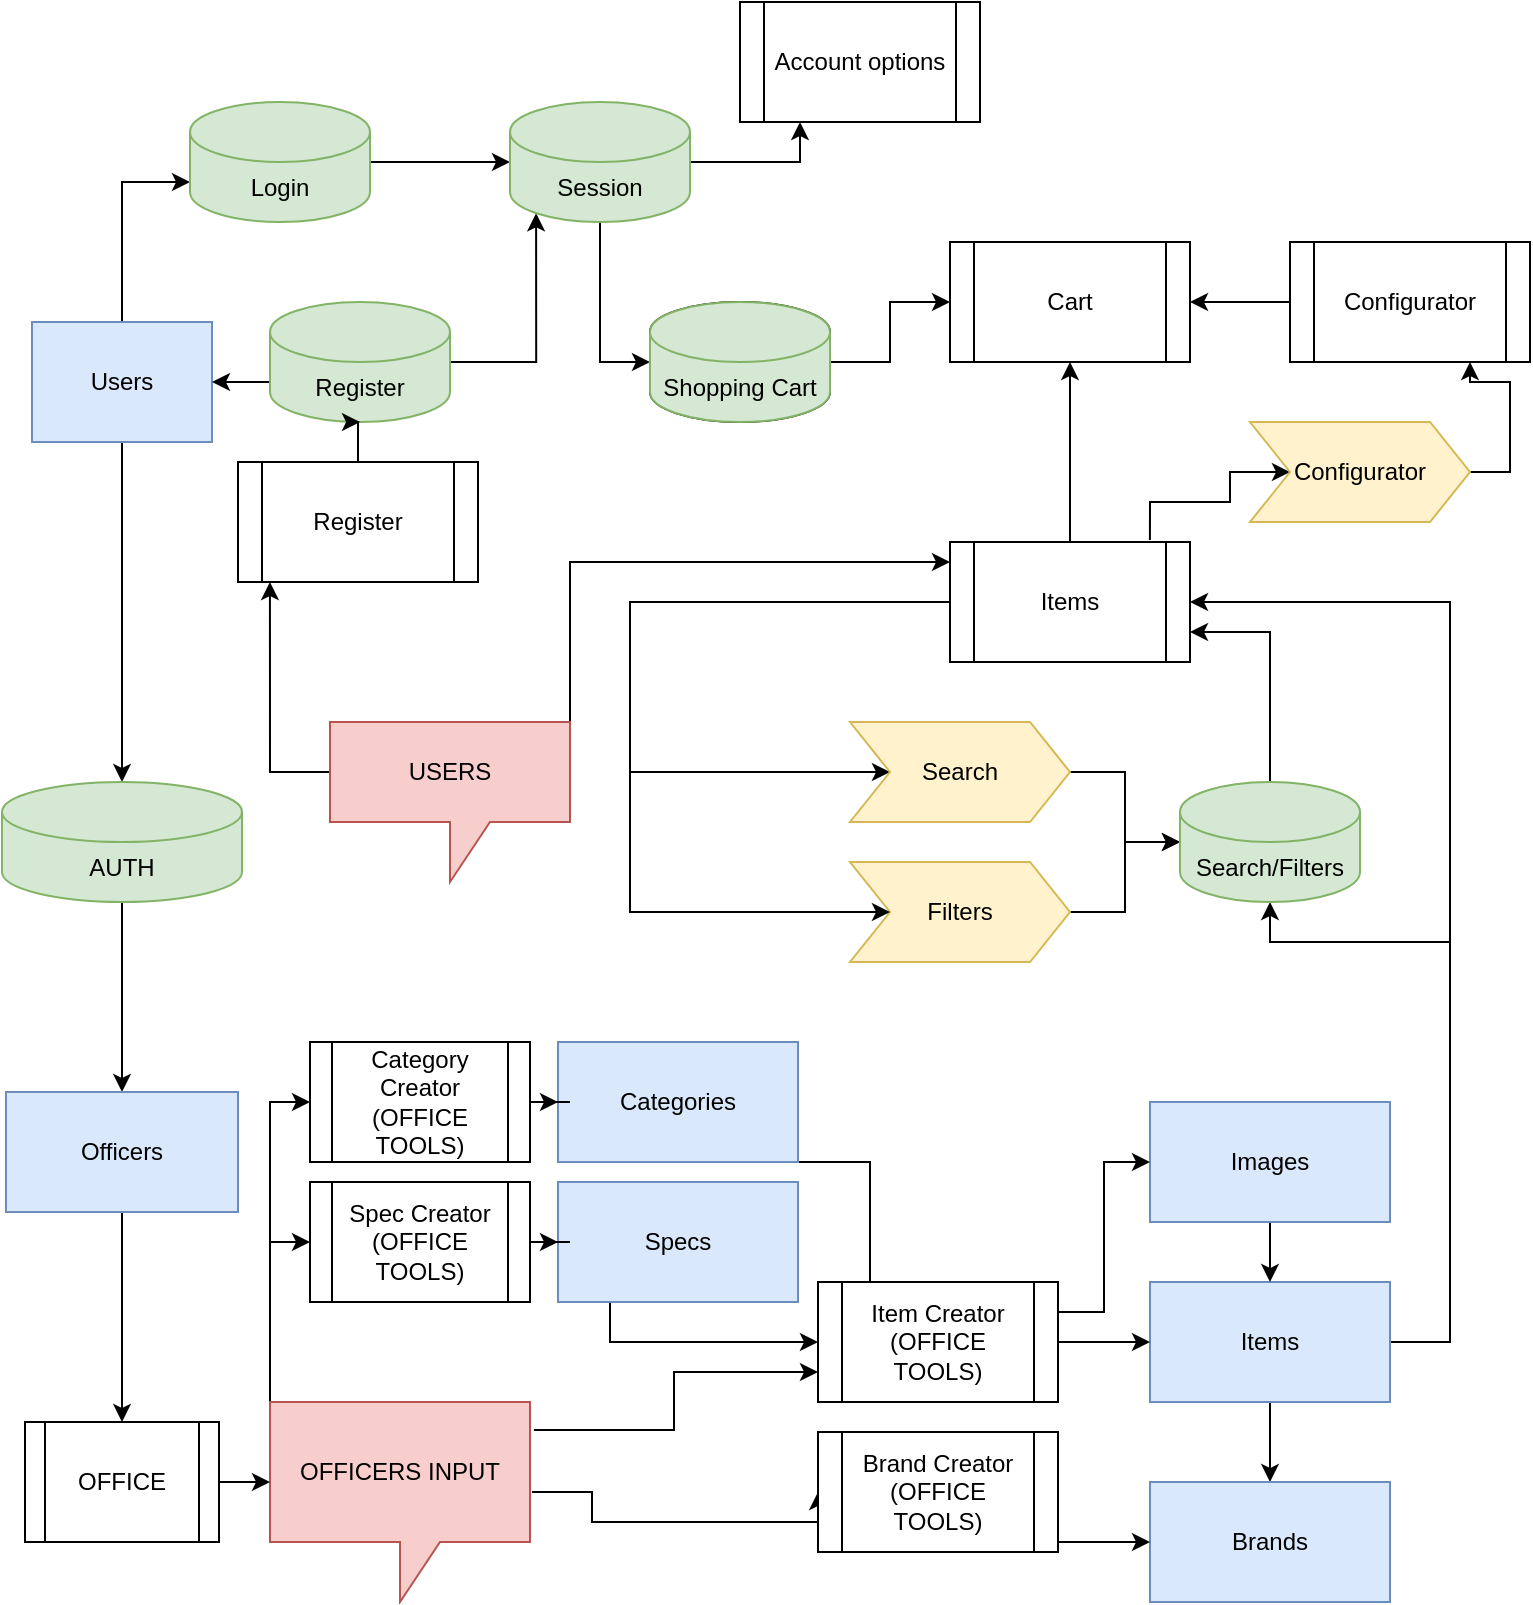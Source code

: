 <mxfile version="20.3.7" type="device"><diagram id="h9t5xnv7oRnYtRqAFdPb" name="Page-1"><mxGraphModel dx="1673" dy="887" grid="1" gridSize="10" guides="1" tooltips="1" connect="1" arrows="1" fold="1" page="1" pageScale="1" pageWidth="827" pageHeight="1169" math="0" shadow="0"><root><mxCell id="0"/><mxCell id="1" parent="0"/><mxCell id="2F3yo_WSax6cHOJtVQY3-4" style="edgeStyle=orthogonalEdgeStyle;rounded=0;orthogonalLoop=1;jettySize=auto;html=1;entryX=0.5;entryY=0;entryDx=0;entryDy=0;exitX=0.5;exitY=1;exitDx=0;exitDy=0;startArrow=none;" edge="1" parent="1" source="2F3yo_WSax6cHOJtVQY3-38" target="2F3yo_WSax6cHOJtVQY3-2"><mxGeometry relative="1" as="geometry"/></mxCell><mxCell id="2F3yo_WSax6cHOJtVQY3-101" style="edgeStyle=orthogonalEdgeStyle;rounded=0;orthogonalLoop=1;jettySize=auto;html=1;entryX=0.5;entryY=0;entryDx=0;entryDy=0;entryPerimeter=0;" edge="1" parent="1" source="2F3yo_WSax6cHOJtVQY3-1" target="2F3yo_WSax6cHOJtVQY3-38"><mxGeometry relative="1" as="geometry"/></mxCell><mxCell id="2F3yo_WSax6cHOJtVQY3-105" style="edgeStyle=orthogonalEdgeStyle;rounded=0;orthogonalLoop=1;jettySize=auto;html=1;" edge="1" parent="1" source="2F3yo_WSax6cHOJtVQY3-1" target="2F3yo_WSax6cHOJtVQY3-90"><mxGeometry relative="1" as="geometry"><Array as="points"><mxPoint x="66" y="100"/></Array></mxGeometry></mxCell><mxCell id="2F3yo_WSax6cHOJtVQY3-1" value="Users" style="rounded=0;whiteSpace=wrap;html=1;fillColor=#dae8fc;strokeColor=#6c8ebf;" vertex="1" parent="1"><mxGeometry x="21" y="170" width="90" height="60" as="geometry"/></mxCell><mxCell id="2F3yo_WSax6cHOJtVQY3-102" style="edgeStyle=orthogonalEdgeStyle;rounded=0;orthogonalLoop=1;jettySize=auto;html=1;entryX=0.5;entryY=0;entryDx=0;entryDy=0;" edge="1" parent="1" source="2F3yo_WSax6cHOJtVQY3-2" target="2F3yo_WSax6cHOJtVQY3-34"><mxGeometry relative="1" as="geometry"/></mxCell><mxCell id="2F3yo_WSax6cHOJtVQY3-2" value="Officers" style="rounded=0;whiteSpace=wrap;html=1;fillColor=#dae8fc;strokeColor=#6c8ebf;" vertex="1" parent="1"><mxGeometry x="8" y="555" width="116" height="60" as="geometry"/></mxCell><mxCell id="2F3yo_WSax6cHOJtVQY3-69" style="edgeStyle=orthogonalEdgeStyle;rounded=0;orthogonalLoop=1;jettySize=auto;html=1;entryX=0.5;entryY=0;entryDx=0;entryDy=0;" edge="1" parent="1" source="2F3yo_WSax6cHOJtVQY3-5" target="2F3yo_WSax6cHOJtVQY3-8"><mxGeometry relative="1" as="geometry"/></mxCell><mxCell id="2F3yo_WSax6cHOJtVQY3-70" style="edgeStyle=orthogonalEdgeStyle;rounded=0;orthogonalLoop=1;jettySize=auto;html=1;entryX=1;entryY=0.5;entryDx=0;entryDy=0;exitX=1;exitY=0.5;exitDx=0;exitDy=0;" edge="1" parent="1" source="2F3yo_WSax6cHOJtVQY3-5" target="2F3yo_WSax6cHOJtVQY3-62"><mxGeometry relative="1" as="geometry"><Array as="points"><mxPoint x="730" y="680"/><mxPoint x="730" y="310"/></Array></mxGeometry></mxCell><mxCell id="2F3yo_WSax6cHOJtVQY3-116" style="edgeStyle=orthogonalEdgeStyle;rounded=0;orthogonalLoop=1;jettySize=auto;html=1;entryX=0.5;entryY=1;entryDx=0;entryDy=0;entryPerimeter=0;" edge="1" parent="1" source="2F3yo_WSax6cHOJtVQY3-5" target="2F3yo_WSax6cHOJtVQY3-82"><mxGeometry relative="1" as="geometry"><mxPoint x="720" y="480" as="targetPoint"/><Array as="points"><mxPoint x="730" y="680"/><mxPoint x="730" y="480"/><mxPoint x="640" y="480"/></Array></mxGeometry></mxCell><mxCell id="2F3yo_WSax6cHOJtVQY3-5" value="Items" style="rounded=0;whiteSpace=wrap;html=1;fillColor=#dae8fc;strokeColor=#6c8ebf;" vertex="1" parent="1"><mxGeometry x="580" y="650" width="120" height="60" as="geometry"/></mxCell><mxCell id="2F3yo_WSax6cHOJtVQY3-68" style="edgeStyle=orthogonalEdgeStyle;rounded=0;orthogonalLoop=1;jettySize=auto;html=1;entryX=0.5;entryY=0;entryDx=0;entryDy=0;" edge="1" parent="1" source="2F3yo_WSax6cHOJtVQY3-6" target="2F3yo_WSax6cHOJtVQY3-5"><mxGeometry relative="1" as="geometry"/></mxCell><mxCell id="2F3yo_WSax6cHOJtVQY3-6" value="Images" style="rounded=0;whiteSpace=wrap;html=1;fillColor=#dae8fc;strokeColor=#6c8ebf;" vertex="1" parent="1"><mxGeometry x="580" y="560" width="120" height="60" as="geometry"/></mxCell><mxCell id="2F3yo_WSax6cHOJtVQY3-8" value="Brands" style="rounded=0;whiteSpace=wrap;html=1;fillColor=#dae8fc;strokeColor=#6c8ebf;" vertex="1" parent="1"><mxGeometry x="580" y="750" width="120" height="60" as="geometry"/></mxCell><mxCell id="2F3yo_WSax6cHOJtVQY3-21" style="edgeStyle=orthogonalEdgeStyle;rounded=0;orthogonalLoop=1;jettySize=auto;html=1;entryX=0;entryY=0.25;entryDx=0;entryDy=0;exitX=1;exitY=1;exitDx=0;exitDy=0;" edge="1" parent="1" source="2F3yo_WSax6cHOJtVQY3-10" target="2F3yo_WSax6cHOJtVQY3-16"><mxGeometry relative="1" as="geometry"><Array as="points"><mxPoint x="440" y="590"/><mxPoint x="440" y="665"/></Array></mxGeometry></mxCell><mxCell id="2F3yo_WSax6cHOJtVQY3-10" value="Categories" style="rounded=0;whiteSpace=wrap;html=1;fillColor=#dae8fc;strokeColor=#6c8ebf;" vertex="1" parent="1"><mxGeometry x="284" y="530" width="120" height="60" as="geometry"/></mxCell><mxCell id="2F3yo_WSax6cHOJtVQY3-20" style="edgeStyle=orthogonalEdgeStyle;rounded=0;orthogonalLoop=1;jettySize=auto;html=1;entryX=0;entryY=0.5;entryDx=0;entryDy=0;" edge="1" parent="1" source="2F3yo_WSax6cHOJtVQY3-11" target="2F3yo_WSax6cHOJtVQY3-16"><mxGeometry relative="1" as="geometry"><Array as="points"><mxPoint x="310" y="680"/></Array></mxGeometry></mxCell><mxCell id="2F3yo_WSax6cHOJtVQY3-11" value="Specs" style="rounded=0;whiteSpace=wrap;html=1;fillColor=#dae8fc;strokeColor=#6c8ebf;" vertex="1" parent="1"><mxGeometry x="284" y="600" width="120" height="60" as="geometry"/></mxCell><mxCell id="2F3yo_WSax6cHOJtVQY3-15" style="edgeStyle=orthogonalEdgeStyle;rounded=0;orthogonalLoop=1;jettySize=auto;html=1;exitX=0.5;exitY=1;exitDx=0;exitDy=0;" edge="1" parent="1" source="2F3yo_WSax6cHOJtVQY3-10" target="2F3yo_WSax6cHOJtVQY3-10"><mxGeometry relative="1" as="geometry"/></mxCell><mxCell id="2F3yo_WSax6cHOJtVQY3-19" style="edgeStyle=orthogonalEdgeStyle;rounded=0;orthogonalLoop=1;jettySize=auto;html=1;entryX=0;entryY=0.5;entryDx=0;entryDy=0;" edge="1" parent="1" source="2F3yo_WSax6cHOJtVQY3-16" target="2F3yo_WSax6cHOJtVQY3-5"><mxGeometry relative="1" as="geometry"/></mxCell><mxCell id="2F3yo_WSax6cHOJtVQY3-23" style="edgeStyle=orthogonalEdgeStyle;rounded=0;orthogonalLoop=1;jettySize=auto;html=1;exitX=1;exitY=0.25;exitDx=0;exitDy=0;entryX=0;entryY=0.5;entryDx=0;entryDy=0;" edge="1" parent="1" source="2F3yo_WSax6cHOJtVQY3-16" target="2F3yo_WSax6cHOJtVQY3-6"><mxGeometry relative="1" as="geometry"/></mxCell><mxCell id="2F3yo_WSax6cHOJtVQY3-16" value="Item Creator&lt;br&gt;(OFFICE TOOLS)" style="shape=process;whiteSpace=wrap;html=1;backgroundOutline=1;fontFamily=Helvetica;fontSize=12;fontColor=default;align=center;strokeColor=default;fillColor=default;" vertex="1" parent="1"><mxGeometry x="414" y="650" width="120" height="60" as="geometry"/></mxCell><mxCell id="2F3yo_WSax6cHOJtVQY3-22" style="edgeStyle=orthogonalEdgeStyle;rounded=0;orthogonalLoop=1;jettySize=auto;html=1;entryX=0;entryY=0.75;entryDx=0;entryDy=0;exitX=1.015;exitY=0.14;exitDx=0;exitDy=0;exitPerimeter=0;" edge="1" parent="1" source="2F3yo_WSax6cHOJtVQY3-17" target="2F3yo_WSax6cHOJtVQY3-16"><mxGeometry relative="1" as="geometry"/></mxCell><mxCell id="2F3yo_WSax6cHOJtVQY3-26" style="edgeStyle=orthogonalEdgeStyle;rounded=0;orthogonalLoop=1;jettySize=auto;html=1;exitX=1.008;exitY=0.45;exitDx=0;exitDy=0;entryX=0;entryY=0.5;entryDx=0;entryDy=0;exitPerimeter=0;" edge="1" parent="1" source="2F3yo_WSax6cHOJtVQY3-17" target="2F3yo_WSax6cHOJtVQY3-25"><mxGeometry relative="1" as="geometry"><Array as="points"><mxPoint x="301" y="755"/><mxPoint x="301" y="770"/></Array></mxGeometry></mxCell><mxCell id="2F3yo_WSax6cHOJtVQY3-32" style="edgeStyle=orthogonalEdgeStyle;rounded=0;orthogonalLoop=1;jettySize=auto;html=1;exitX=0;exitY=0;exitDx=0;exitDy=0;entryX=0;entryY=0.5;entryDx=0;entryDy=0;" edge="1" parent="1" source="2F3yo_WSax6cHOJtVQY3-17" target="2F3yo_WSax6cHOJtVQY3-29"><mxGeometry relative="1" as="geometry"/></mxCell><mxCell id="2F3yo_WSax6cHOJtVQY3-33" style="edgeStyle=orthogonalEdgeStyle;rounded=0;orthogonalLoop=1;jettySize=auto;html=1;entryX=0;entryY=0.5;entryDx=0;entryDy=0;" edge="1" parent="1" source="2F3yo_WSax6cHOJtVQY3-17" target="2F3yo_WSax6cHOJtVQY3-28"><mxGeometry relative="1" as="geometry"><Array as="points"><mxPoint x="140" y="560"/></Array></mxGeometry></mxCell><mxCell id="2F3yo_WSax6cHOJtVQY3-17" value="OFFICERS INPUT" style="shape=callout;whiteSpace=wrap;html=1;perimeter=calloutPerimeter;fontFamily=Helvetica;fontSize=12;align=center;strokeColor=#b85450;fillColor=#f8cecc;" vertex="1" parent="1"><mxGeometry x="140" y="710" width="130" height="100" as="geometry"/></mxCell><mxCell id="2F3yo_WSax6cHOJtVQY3-27" style="edgeStyle=orthogonalEdgeStyle;rounded=0;orthogonalLoop=1;jettySize=auto;html=1;exitX=1;exitY=0.5;exitDx=0;exitDy=0;" edge="1" parent="1" source="2F3yo_WSax6cHOJtVQY3-25" target="2F3yo_WSax6cHOJtVQY3-8"><mxGeometry relative="1" as="geometry"><Array as="points"><mxPoint x="591" y="780"/></Array></mxGeometry></mxCell><mxCell id="2F3yo_WSax6cHOJtVQY3-25" value="Brand Creator&lt;br&gt;(OFFICE TOOLS)" style="shape=process;whiteSpace=wrap;html=1;backgroundOutline=1;fontFamily=Helvetica;fontSize=12;fontColor=default;align=center;strokeColor=default;fillColor=default;" vertex="1" parent="1"><mxGeometry x="414" y="725" width="120" height="60" as="geometry"/></mxCell><mxCell id="2F3yo_WSax6cHOJtVQY3-31" style="edgeStyle=orthogonalEdgeStyle;rounded=0;orthogonalLoop=1;jettySize=auto;html=1;" edge="1" parent="1" source="2F3yo_WSax6cHOJtVQY3-28" target="2F3yo_WSax6cHOJtVQY3-10"><mxGeometry relative="1" as="geometry"/></mxCell><mxCell id="2F3yo_WSax6cHOJtVQY3-28" value="Category Creator&lt;br&gt;(OFFICE TOOLS)" style="shape=process;whiteSpace=wrap;html=1;backgroundOutline=1;fontFamily=Helvetica;fontSize=12;fontColor=default;align=center;strokeColor=default;fillColor=default;" vertex="1" parent="1"><mxGeometry x="160" y="530" width="110" height="60" as="geometry"/></mxCell><mxCell id="2F3yo_WSax6cHOJtVQY3-30" style="edgeStyle=orthogonalEdgeStyle;rounded=0;orthogonalLoop=1;jettySize=auto;html=1;" edge="1" parent="1" source="2F3yo_WSax6cHOJtVQY3-29" target="2F3yo_WSax6cHOJtVQY3-11"><mxGeometry relative="1" as="geometry"/></mxCell><mxCell id="2F3yo_WSax6cHOJtVQY3-29" value="Spec Creator&lt;br&gt;(OFFICE TOOLS)" style="shape=process;whiteSpace=wrap;html=1;backgroundOutline=1;fontFamily=Helvetica;fontSize=12;fontColor=default;align=center;strokeColor=default;fillColor=default;" vertex="1" parent="1"><mxGeometry x="160" y="600" width="110" height="60" as="geometry"/></mxCell><mxCell id="2F3yo_WSax6cHOJtVQY3-109" style="edgeStyle=orthogonalEdgeStyle;rounded=0;orthogonalLoop=1;jettySize=auto;html=1;" edge="1" parent="1" source="2F3yo_WSax6cHOJtVQY3-34" target="2F3yo_WSax6cHOJtVQY3-17"><mxGeometry relative="1" as="geometry"><mxPoint x="140" y="750" as="targetPoint"/><Array as="points"><mxPoint x="160" y="750"/><mxPoint x="160" y="750"/></Array></mxGeometry></mxCell><mxCell id="2F3yo_WSax6cHOJtVQY3-34" value="OFFICE" style="shape=process;whiteSpace=wrap;html=1;backgroundOutline=1;fontFamily=Helvetica;fontSize=12;fontColor=default;align=center;strokeColor=default;fillColor=default;" vertex="1" parent="1"><mxGeometry x="17.5" y="720" width="97" height="60" as="geometry"/></mxCell><mxCell id="2F3yo_WSax6cHOJtVQY3-52" value="Account options&lt;br&gt;" style="shape=process;whiteSpace=wrap;html=1;backgroundOutline=1;fontFamily=Helvetica;fontSize=12;fontColor=default;align=center;strokeColor=default;fillColor=default;" vertex="1" parent="1"><mxGeometry x="375" y="10" width="120" height="60" as="geometry"/></mxCell><mxCell id="2F3yo_WSax6cHOJtVQY3-59" style="edgeStyle=orthogonalEdgeStyle;rounded=0;orthogonalLoop=1;jettySize=auto;html=1;entryX=0;entryY=0.5;entryDx=0;entryDy=0;" edge="1" parent="1" source="2F3yo_WSax6cHOJtVQY3-56" target="2F3yo_WSax6cHOJtVQY3-57"><mxGeometry relative="1" as="geometry"/></mxCell><mxCell id="2F3yo_WSax6cHOJtVQY3-56" value="Shopping Cart" style="shape=cylinder3;whiteSpace=wrap;html=1;boundedLbl=1;backgroundOutline=1;size=15;fontFamily=Helvetica;fontSize=12;fontColor=default;align=center;strokeColor=default;fillColor=default;" vertex="1" parent="1"><mxGeometry x="330" y="160" width="90" height="60" as="geometry"/></mxCell><mxCell id="2F3yo_WSax6cHOJtVQY3-57" value="Cart" style="shape=process;whiteSpace=wrap;html=1;backgroundOutline=1;fontFamily=Helvetica;fontSize=12;fontColor=default;align=center;strokeColor=default;fillColor=default;" vertex="1" parent="1"><mxGeometry x="480" y="130" width="120" height="60" as="geometry"/></mxCell><mxCell id="2F3yo_WSax6cHOJtVQY3-67" style="edgeStyle=orthogonalEdgeStyle;rounded=0;orthogonalLoop=1;jettySize=auto;html=1;entryX=0.5;entryY=1;entryDx=0;entryDy=0;" edge="1" parent="1" source="2F3yo_WSax6cHOJtVQY3-62" target="2F3yo_WSax6cHOJtVQY3-57"><mxGeometry relative="1" as="geometry"/></mxCell><mxCell id="2F3yo_WSax6cHOJtVQY3-78" style="edgeStyle=orthogonalEdgeStyle;rounded=0;orthogonalLoop=1;jettySize=auto;html=1;entryX=0;entryY=0.5;entryDx=0;entryDy=0;" edge="1" parent="1" source="2F3yo_WSax6cHOJtVQY3-62" target="2F3yo_WSax6cHOJtVQY3-74"><mxGeometry relative="1" as="geometry"><mxPoint x="320" y="400" as="targetPoint"/><Array as="points"><mxPoint x="320" y="310"/><mxPoint x="320" y="395"/></Array></mxGeometry></mxCell><mxCell id="2F3yo_WSax6cHOJtVQY3-117" style="edgeStyle=orthogonalEdgeStyle;rounded=0;orthogonalLoop=1;jettySize=auto;html=1;entryX=0;entryY=0.5;entryDx=0;entryDy=0;exitX=0.833;exitY=-0.017;exitDx=0;exitDy=0;exitPerimeter=0;" edge="1" parent="1" source="2F3yo_WSax6cHOJtVQY3-62" target="2F3yo_WSax6cHOJtVQY3-87"><mxGeometry relative="1" as="geometry"><Array as="points"><mxPoint x="580" y="260"/><mxPoint x="620" y="260"/><mxPoint x="620" y="245"/></Array></mxGeometry></mxCell><mxCell id="2F3yo_WSax6cHOJtVQY3-62" value="Items" style="shape=process;whiteSpace=wrap;html=1;backgroundOutline=1;fontFamily=Helvetica;fontSize=12;fontColor=default;align=center;strokeColor=default;fillColor=default;" vertex="1" parent="1"><mxGeometry x="480" y="280" width="120" height="60" as="geometry"/></mxCell><mxCell id="2F3yo_WSax6cHOJtVQY3-65" style="edgeStyle=orthogonalEdgeStyle;rounded=0;orthogonalLoop=1;jettySize=auto;html=1;exitX=1;exitY=0;exitDx=0;exitDy=0;exitPerimeter=0;" edge="1" parent="1" source="2F3yo_WSax6cHOJtVQY3-63" target="2F3yo_WSax6cHOJtVQY3-62"><mxGeometry relative="1" as="geometry"><Array as="points"><mxPoint x="290" y="290"/></Array></mxGeometry></mxCell><mxCell id="2F3yo_WSax6cHOJtVQY3-121" style="edgeStyle=orthogonalEdgeStyle;rounded=0;orthogonalLoop=1;jettySize=auto;html=1;entryX=0.133;entryY=1;entryDx=0;entryDy=0;entryPerimeter=0;exitX=0;exitY=0;exitDx=0;exitDy=25;exitPerimeter=0;" edge="1" parent="1" source="2F3yo_WSax6cHOJtVQY3-63" target="2F3yo_WSax6cHOJtVQY3-120"><mxGeometry relative="1" as="geometry"><Array as="points"><mxPoint x="140" y="395"/></Array></mxGeometry></mxCell><mxCell id="2F3yo_WSax6cHOJtVQY3-63" value="USERS" style="shape=callout;whiteSpace=wrap;html=1;perimeter=calloutPerimeter;fillColor=#f8cecc;strokeColor=#b85450;" vertex="1" parent="1"><mxGeometry x="170" y="370" width="120" height="80" as="geometry"/></mxCell><mxCell id="2F3yo_WSax6cHOJtVQY3-83" style="edgeStyle=orthogonalEdgeStyle;rounded=0;orthogonalLoop=1;jettySize=auto;html=1;" edge="1" parent="1" source="2F3yo_WSax6cHOJtVQY3-74" target="2F3yo_WSax6cHOJtVQY3-82"><mxGeometry relative="1" as="geometry"/></mxCell><mxCell id="2F3yo_WSax6cHOJtVQY3-74" value="Search" style="shape=step;perimeter=stepPerimeter;whiteSpace=wrap;html=1;fixedSize=1;fillColor=#fff2cc;strokeColor=#d6b656;" vertex="1" parent="1"><mxGeometry x="430" y="370" width="110" height="50" as="geometry"/></mxCell><mxCell id="2F3yo_WSax6cHOJtVQY3-84" style="edgeStyle=orthogonalEdgeStyle;rounded=0;orthogonalLoop=1;jettySize=auto;html=1;" edge="1" parent="1" source="2F3yo_WSax6cHOJtVQY3-76" target="2F3yo_WSax6cHOJtVQY3-82"><mxGeometry relative="1" as="geometry"/></mxCell><mxCell id="2F3yo_WSax6cHOJtVQY3-76" value="Filters" style="shape=step;perimeter=stepPerimeter;whiteSpace=wrap;html=1;fixedSize=1;fillColor=#fff2cc;strokeColor=#d6b656;" vertex="1" parent="1"><mxGeometry x="430" y="440" width="110" height="50" as="geometry"/></mxCell><mxCell id="2F3yo_WSax6cHOJtVQY3-79" style="edgeStyle=orthogonalEdgeStyle;rounded=0;orthogonalLoop=1;jettySize=auto;html=1;exitX=0;exitY=0.75;exitDx=0;exitDy=0;entryX=0;entryY=0.5;entryDx=0;entryDy=0;" edge="1" parent="1" source="2F3yo_WSax6cHOJtVQY3-62" target="2F3yo_WSax6cHOJtVQY3-76"><mxGeometry relative="1" as="geometry"><mxPoint x="390" y="470" as="targetPoint"/><mxPoint x="490" y="320" as="sourcePoint"/><Array as="points"><mxPoint x="480" y="310"/><mxPoint x="320" y="310"/><mxPoint x="320" y="465"/></Array></mxGeometry></mxCell><mxCell id="2F3yo_WSax6cHOJtVQY3-114" style="edgeStyle=orthogonalEdgeStyle;rounded=0;orthogonalLoop=1;jettySize=auto;html=1;entryX=1;entryY=0.75;entryDx=0;entryDy=0;" edge="1" parent="1" source="2F3yo_WSax6cHOJtVQY3-82" target="2F3yo_WSax6cHOJtVQY3-62"><mxGeometry relative="1" as="geometry"/></mxCell><mxCell id="2F3yo_WSax6cHOJtVQY3-82" value="Search/Filters" style="shape=cylinder3;whiteSpace=wrap;html=1;boundedLbl=1;backgroundOutline=1;size=15;fontFamily=Helvetica;fontSize=12;align=center;strokeColor=#82b366;fillColor=#d5e8d4;" vertex="1" parent="1"><mxGeometry x="595" y="400" width="90" height="60" as="geometry"/></mxCell><mxCell id="2F3yo_WSax6cHOJtVQY3-112" style="edgeStyle=orthogonalEdgeStyle;rounded=0;orthogonalLoop=1;jettySize=auto;html=1;entryX=0.75;entryY=1;entryDx=0;entryDy=0;exitX=1;exitY=0.5;exitDx=0;exitDy=0;" edge="1" parent="1" source="2F3yo_WSax6cHOJtVQY3-87" target="2F3yo_WSax6cHOJtVQY3-97"><mxGeometry relative="1" as="geometry"/></mxCell><mxCell id="2F3yo_WSax6cHOJtVQY3-87" value="Configurator" style="shape=step;perimeter=stepPerimeter;whiteSpace=wrap;html=1;fixedSize=1;fillColor=#fff2cc;strokeColor=#d6b656;" vertex="1" parent="1"><mxGeometry x="630" y="220" width="110" height="50" as="geometry"/></mxCell><mxCell id="2F3yo_WSax6cHOJtVQY3-119" style="edgeStyle=orthogonalEdgeStyle;rounded=0;orthogonalLoop=1;jettySize=auto;html=1;entryX=1;entryY=0.5;entryDx=0;entryDy=0;" edge="1" parent="1" source="2F3yo_WSax6cHOJtVQY3-89" target="2F3yo_WSax6cHOJtVQY3-1"><mxGeometry relative="1" as="geometry"><Array as="points"><mxPoint x="185" y="200"/></Array></mxGeometry></mxCell><mxCell id="2F3yo_WSax6cHOJtVQY3-123" style="edgeStyle=orthogonalEdgeStyle;rounded=0;orthogonalLoop=1;jettySize=auto;html=1;entryX=0.145;entryY=1;entryDx=0;entryDy=-4.35;entryPerimeter=0;" edge="1" parent="1" source="2F3yo_WSax6cHOJtVQY3-89" target="2F3yo_WSax6cHOJtVQY3-91"><mxGeometry relative="1" as="geometry"/></mxCell><mxCell id="2F3yo_WSax6cHOJtVQY3-89" value="Register" style="shape=cylinder3;whiteSpace=wrap;html=1;boundedLbl=1;backgroundOutline=1;size=15;fontFamily=Helvetica;fontSize=12;align=center;strokeColor=#82b366;fillColor=#d5e8d4;" vertex="1" parent="1"><mxGeometry x="140" y="160" width="90" height="60" as="geometry"/></mxCell><mxCell id="2F3yo_WSax6cHOJtVQY3-106" style="edgeStyle=orthogonalEdgeStyle;rounded=0;orthogonalLoop=1;jettySize=auto;html=1;" edge="1" parent="1" source="2F3yo_WSax6cHOJtVQY3-90" target="2F3yo_WSax6cHOJtVQY3-91"><mxGeometry relative="1" as="geometry"/></mxCell><mxCell id="2F3yo_WSax6cHOJtVQY3-90" value="Login" style="shape=cylinder3;whiteSpace=wrap;html=1;boundedLbl=1;backgroundOutline=1;size=15;fontFamily=Helvetica;fontSize=12;align=center;strokeColor=#82b366;fillColor=#d5e8d4;" vertex="1" parent="1"><mxGeometry x="100" y="60" width="90" height="60" as="geometry"/></mxCell><mxCell id="2F3yo_WSax6cHOJtVQY3-107" style="edgeStyle=orthogonalEdgeStyle;rounded=0;orthogonalLoop=1;jettySize=auto;html=1;entryX=0.25;entryY=1;entryDx=0;entryDy=0;" edge="1" parent="1" source="2F3yo_WSax6cHOJtVQY3-91" target="2F3yo_WSax6cHOJtVQY3-52"><mxGeometry relative="1" as="geometry"/></mxCell><mxCell id="2F3yo_WSax6cHOJtVQY3-108" style="edgeStyle=orthogonalEdgeStyle;rounded=0;orthogonalLoop=1;jettySize=auto;html=1;entryX=0;entryY=0.5;entryDx=0;entryDy=0;entryPerimeter=0;" edge="1" parent="1" source="2F3yo_WSax6cHOJtVQY3-91" target="2F3yo_WSax6cHOJtVQY3-92"><mxGeometry relative="1" as="geometry"/></mxCell><mxCell id="2F3yo_WSax6cHOJtVQY3-91" value="Session" style="shape=cylinder3;whiteSpace=wrap;html=1;boundedLbl=1;backgroundOutline=1;size=15;fontFamily=Helvetica;fontSize=12;align=center;strokeColor=#82b366;fillColor=#d5e8d4;" vertex="1" parent="1"><mxGeometry x="260" y="60" width="90" height="60" as="geometry"/></mxCell><mxCell id="2F3yo_WSax6cHOJtVQY3-92" value="Shopping Cart" style="shape=cylinder3;whiteSpace=wrap;html=1;boundedLbl=1;backgroundOutline=1;size=15;fontFamily=Helvetica;fontSize=12;align=center;strokeColor=#82b366;fillColor=#d5e8d4;" vertex="1" parent="1"><mxGeometry x="330" y="160" width="90" height="60" as="geometry"/></mxCell><mxCell id="2F3yo_WSax6cHOJtVQY3-110" style="edgeStyle=orthogonalEdgeStyle;rounded=0;orthogonalLoop=1;jettySize=auto;html=1;entryX=1;entryY=0.5;entryDx=0;entryDy=0;" edge="1" parent="1" source="2F3yo_WSax6cHOJtVQY3-97" target="2F3yo_WSax6cHOJtVQY3-57"><mxGeometry relative="1" as="geometry"/></mxCell><mxCell id="2F3yo_WSax6cHOJtVQY3-97" value="Configurator" style="shape=process;whiteSpace=wrap;html=1;backgroundOutline=1;fontFamily=Helvetica;fontSize=12;fontColor=default;align=center;strokeColor=default;fillColor=default;" vertex="1" parent="1"><mxGeometry x="650" y="130" width="120" height="60" as="geometry"/></mxCell><mxCell id="2F3yo_WSax6cHOJtVQY3-38" value="AUTH" style="shape=cylinder3;whiteSpace=wrap;html=1;boundedLbl=1;backgroundOutline=1;size=15;fontFamily=Helvetica;fontSize=12;align=center;strokeColor=#82b366;fillColor=#d5e8d4;" vertex="1" parent="1"><mxGeometry x="6" y="400" width="120" height="60" as="geometry"/></mxCell><mxCell id="2F3yo_WSax6cHOJtVQY3-122" style="edgeStyle=orthogonalEdgeStyle;rounded=0;orthogonalLoop=1;jettySize=auto;html=1;" edge="1" parent="1" source="2F3yo_WSax6cHOJtVQY3-120" target="2F3yo_WSax6cHOJtVQY3-89"><mxGeometry relative="1" as="geometry"/></mxCell><mxCell id="2F3yo_WSax6cHOJtVQY3-120" value="Register" style="shape=process;whiteSpace=wrap;html=1;backgroundOutline=1;fontFamily=Helvetica;fontSize=12;fontColor=default;align=center;strokeColor=default;fillColor=default;" vertex="1" parent="1"><mxGeometry x="124" y="240" width="120" height="60" as="geometry"/></mxCell></root></mxGraphModel></diagram></mxfile>